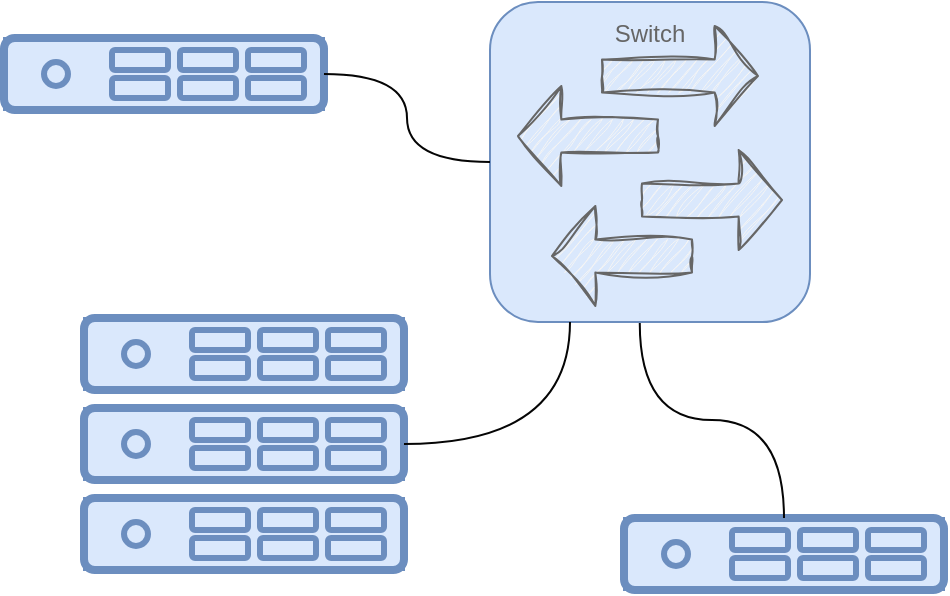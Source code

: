 <mxfile version="25.0.2">
  <diagram name="Seite-1" id="jk51XyNueaPlg8szj3Q_">
    <mxGraphModel dx="1430" dy="825" grid="1" gridSize="10" guides="1" tooltips="1" connect="1" arrows="1" fold="1" page="1" pageScale="1" pageWidth="827" pageHeight="1169" math="0" shadow="0">
      <root>
        <mxCell id="0" />
        <mxCell id="1" parent="0" />
        <mxCell id="iUI2MCQNHXwOpUdywdGW-1" value="" style="group;fillColor=#dae8fc;strokeColor=#6c8ebf;" vertex="1" connectable="0" parent="1">
          <mxGeometry x="480" y="440" width="160" height="36" as="geometry" />
        </mxCell>
        <mxCell id="iUI2MCQNHXwOpUdywdGW-2" value="" style="rounded=1;whiteSpace=wrap;html=1;strokeWidth=4;fillColor=#dae8fc;strokeColor=#6c8ebf;" vertex="1" parent="iUI2MCQNHXwOpUdywdGW-1">
          <mxGeometry width="160" height="36" as="geometry" />
        </mxCell>
        <mxCell id="iUI2MCQNHXwOpUdywdGW-3" value="" style="ellipse;whiteSpace=wrap;html=1;aspect=fixed;strokeWidth=3;fillColor=#dae8fc;strokeColor=#6c8ebf;" vertex="1" parent="iUI2MCQNHXwOpUdywdGW-1">
          <mxGeometry x="20" y="12" width="12" height="12" as="geometry" />
        </mxCell>
        <mxCell id="iUI2MCQNHXwOpUdywdGW-4" value="" style="rounded=1;whiteSpace=wrap;html=1;strokeWidth=3;fillColor=#dae8fc;strokeColor=#6c8ebf;" vertex="1" parent="iUI2MCQNHXwOpUdywdGW-1">
          <mxGeometry x="54" y="6" width="28" height="10" as="geometry" />
        </mxCell>
        <mxCell id="iUI2MCQNHXwOpUdywdGW-5" value="" style="rounded=1;whiteSpace=wrap;html=1;strokeWidth=3;fillColor=#dae8fc;strokeColor=#6c8ebf;" vertex="1" parent="iUI2MCQNHXwOpUdywdGW-1">
          <mxGeometry x="88" y="6" width="28" height="10" as="geometry" />
        </mxCell>
        <mxCell id="iUI2MCQNHXwOpUdywdGW-6" value="" style="rounded=1;whiteSpace=wrap;html=1;strokeWidth=3;fillColor=#dae8fc;strokeColor=#6c8ebf;" vertex="1" parent="iUI2MCQNHXwOpUdywdGW-1">
          <mxGeometry x="122" y="6" width="28" height="10" as="geometry" />
        </mxCell>
        <mxCell id="iUI2MCQNHXwOpUdywdGW-7" value="" style="rounded=1;whiteSpace=wrap;html=1;strokeWidth=3;fillColor=#dae8fc;strokeColor=#6c8ebf;" vertex="1" parent="iUI2MCQNHXwOpUdywdGW-1">
          <mxGeometry x="54" y="20" width="28" height="10" as="geometry" />
        </mxCell>
        <mxCell id="iUI2MCQNHXwOpUdywdGW-8" value="" style="rounded=1;whiteSpace=wrap;html=1;strokeWidth=3;fillColor=#dae8fc;strokeColor=#6c8ebf;" vertex="1" parent="iUI2MCQNHXwOpUdywdGW-1">
          <mxGeometry x="88" y="20" width="28" height="10" as="geometry" />
        </mxCell>
        <mxCell id="iUI2MCQNHXwOpUdywdGW-9" value="" style="rounded=1;whiteSpace=wrap;html=1;strokeWidth=3;fillColor=#dae8fc;strokeColor=#6c8ebf;" vertex="1" parent="iUI2MCQNHXwOpUdywdGW-1">
          <mxGeometry x="122" y="20" width="28" height="10" as="geometry" />
        </mxCell>
        <mxCell id="iUI2MCQNHXwOpUdywdGW-10" value="" style="group;fillColor=#dae8fc;strokeColor=#6c8ebf;" vertex="1" connectable="0" parent="1">
          <mxGeometry x="210" y="340" width="160" height="36" as="geometry" />
        </mxCell>
        <mxCell id="iUI2MCQNHXwOpUdywdGW-11" value="" style="rounded=1;whiteSpace=wrap;html=1;strokeWidth=4;fillColor=#dae8fc;strokeColor=#6c8ebf;" vertex="1" parent="iUI2MCQNHXwOpUdywdGW-10">
          <mxGeometry width="160" height="36" as="geometry" />
        </mxCell>
        <mxCell id="iUI2MCQNHXwOpUdywdGW-12" value="" style="ellipse;whiteSpace=wrap;html=1;aspect=fixed;strokeWidth=3;fillColor=#dae8fc;strokeColor=#6c8ebf;" vertex="1" parent="iUI2MCQNHXwOpUdywdGW-10">
          <mxGeometry x="20" y="12" width="12" height="12" as="geometry" />
        </mxCell>
        <mxCell id="iUI2MCQNHXwOpUdywdGW-13" value="" style="rounded=1;whiteSpace=wrap;html=1;strokeWidth=3;fillColor=#dae8fc;strokeColor=#6c8ebf;" vertex="1" parent="iUI2MCQNHXwOpUdywdGW-10">
          <mxGeometry x="54" y="6" width="28" height="10" as="geometry" />
        </mxCell>
        <mxCell id="iUI2MCQNHXwOpUdywdGW-14" value="" style="rounded=1;whiteSpace=wrap;html=1;strokeWidth=3;fillColor=#dae8fc;strokeColor=#6c8ebf;" vertex="1" parent="iUI2MCQNHXwOpUdywdGW-10">
          <mxGeometry x="88" y="6" width="28" height="10" as="geometry" />
        </mxCell>
        <mxCell id="iUI2MCQNHXwOpUdywdGW-15" value="" style="rounded=1;whiteSpace=wrap;html=1;strokeWidth=3;fillColor=#dae8fc;strokeColor=#6c8ebf;" vertex="1" parent="iUI2MCQNHXwOpUdywdGW-10">
          <mxGeometry x="122" y="6" width="28" height="10" as="geometry" />
        </mxCell>
        <mxCell id="iUI2MCQNHXwOpUdywdGW-16" value="" style="rounded=1;whiteSpace=wrap;html=1;strokeWidth=3;fillColor=#dae8fc;strokeColor=#6c8ebf;" vertex="1" parent="iUI2MCQNHXwOpUdywdGW-10">
          <mxGeometry x="54" y="20" width="28" height="10" as="geometry" />
        </mxCell>
        <mxCell id="iUI2MCQNHXwOpUdywdGW-17" value="" style="rounded=1;whiteSpace=wrap;html=1;strokeWidth=3;fillColor=#dae8fc;strokeColor=#6c8ebf;" vertex="1" parent="iUI2MCQNHXwOpUdywdGW-10">
          <mxGeometry x="88" y="20" width="28" height="10" as="geometry" />
        </mxCell>
        <mxCell id="iUI2MCQNHXwOpUdywdGW-18" value="" style="rounded=1;whiteSpace=wrap;html=1;strokeWidth=3;fillColor=#dae8fc;strokeColor=#6c8ebf;" vertex="1" parent="iUI2MCQNHXwOpUdywdGW-10">
          <mxGeometry x="122" y="20" width="28" height="10" as="geometry" />
        </mxCell>
        <mxCell id="iUI2MCQNHXwOpUdywdGW-19" value="" style="group;fillColor=#dae8fc;strokeColor=#6c8ebf;" vertex="1" connectable="0" parent="1">
          <mxGeometry x="210" y="385" width="160" height="36" as="geometry" />
        </mxCell>
        <mxCell id="iUI2MCQNHXwOpUdywdGW-20" value="" style="rounded=1;whiteSpace=wrap;html=1;strokeWidth=4;fillColor=#dae8fc;strokeColor=#6c8ebf;" vertex="1" parent="iUI2MCQNHXwOpUdywdGW-19">
          <mxGeometry width="160" height="36" as="geometry" />
        </mxCell>
        <mxCell id="iUI2MCQNHXwOpUdywdGW-21" value="" style="ellipse;whiteSpace=wrap;html=1;aspect=fixed;strokeWidth=3;fillColor=#dae8fc;strokeColor=#6c8ebf;" vertex="1" parent="iUI2MCQNHXwOpUdywdGW-19">
          <mxGeometry x="20" y="12" width="12" height="12" as="geometry" />
        </mxCell>
        <mxCell id="iUI2MCQNHXwOpUdywdGW-22" value="" style="rounded=1;whiteSpace=wrap;html=1;strokeWidth=3;fillColor=#dae8fc;strokeColor=#6c8ebf;" vertex="1" parent="iUI2MCQNHXwOpUdywdGW-19">
          <mxGeometry x="54" y="6" width="28" height="10" as="geometry" />
        </mxCell>
        <mxCell id="iUI2MCQNHXwOpUdywdGW-23" value="" style="rounded=1;whiteSpace=wrap;html=1;strokeWidth=3;fillColor=#dae8fc;strokeColor=#6c8ebf;" vertex="1" parent="iUI2MCQNHXwOpUdywdGW-19">
          <mxGeometry x="88" y="6" width="28" height="10" as="geometry" />
        </mxCell>
        <mxCell id="iUI2MCQNHXwOpUdywdGW-24" value="" style="rounded=1;whiteSpace=wrap;html=1;strokeWidth=3;fillColor=#dae8fc;strokeColor=#6c8ebf;" vertex="1" parent="iUI2MCQNHXwOpUdywdGW-19">
          <mxGeometry x="122" y="6" width="28" height="10" as="geometry" />
        </mxCell>
        <mxCell id="iUI2MCQNHXwOpUdywdGW-25" value="" style="rounded=1;whiteSpace=wrap;html=1;strokeWidth=3;fillColor=#dae8fc;strokeColor=#6c8ebf;" vertex="1" parent="iUI2MCQNHXwOpUdywdGW-19">
          <mxGeometry x="54" y="20" width="28" height="10" as="geometry" />
        </mxCell>
        <mxCell id="iUI2MCQNHXwOpUdywdGW-26" value="" style="rounded=1;whiteSpace=wrap;html=1;strokeWidth=3;fillColor=#dae8fc;strokeColor=#6c8ebf;" vertex="1" parent="iUI2MCQNHXwOpUdywdGW-19">
          <mxGeometry x="88" y="20" width="28" height="10" as="geometry" />
        </mxCell>
        <mxCell id="iUI2MCQNHXwOpUdywdGW-27" value="" style="rounded=1;whiteSpace=wrap;html=1;strokeWidth=3;fillColor=#dae8fc;strokeColor=#6c8ebf;" vertex="1" parent="iUI2MCQNHXwOpUdywdGW-19">
          <mxGeometry x="122" y="20" width="28" height="10" as="geometry" />
        </mxCell>
        <mxCell id="iUI2MCQNHXwOpUdywdGW-28" value="" style="group;fillColor=#dae8fc;strokeColor=#6c8ebf;" vertex="1" connectable="0" parent="1">
          <mxGeometry x="210" y="430" width="160" height="36" as="geometry" />
        </mxCell>
        <mxCell id="iUI2MCQNHXwOpUdywdGW-29" value="" style="rounded=1;whiteSpace=wrap;html=1;strokeWidth=4;fillColor=#dae8fc;strokeColor=#6c8ebf;" vertex="1" parent="iUI2MCQNHXwOpUdywdGW-28">
          <mxGeometry width="160" height="36" as="geometry" />
        </mxCell>
        <mxCell id="iUI2MCQNHXwOpUdywdGW-30" value="" style="ellipse;whiteSpace=wrap;html=1;aspect=fixed;strokeWidth=3;fillColor=#dae8fc;strokeColor=#6c8ebf;" vertex="1" parent="iUI2MCQNHXwOpUdywdGW-28">
          <mxGeometry x="20" y="12" width="12" height="12" as="geometry" />
        </mxCell>
        <mxCell id="iUI2MCQNHXwOpUdywdGW-31" value="" style="rounded=1;whiteSpace=wrap;html=1;strokeWidth=3;fillColor=#dae8fc;strokeColor=#6c8ebf;" vertex="1" parent="iUI2MCQNHXwOpUdywdGW-28">
          <mxGeometry x="54" y="6" width="28" height="10" as="geometry" />
        </mxCell>
        <mxCell id="iUI2MCQNHXwOpUdywdGW-32" value="" style="rounded=1;whiteSpace=wrap;html=1;strokeWidth=3;fillColor=#dae8fc;strokeColor=#6c8ebf;" vertex="1" parent="iUI2MCQNHXwOpUdywdGW-28">
          <mxGeometry x="88" y="6" width="28" height="10" as="geometry" />
        </mxCell>
        <mxCell id="iUI2MCQNHXwOpUdywdGW-33" value="" style="rounded=1;whiteSpace=wrap;html=1;strokeWidth=3;fillColor=#dae8fc;strokeColor=#6c8ebf;" vertex="1" parent="iUI2MCQNHXwOpUdywdGW-28">
          <mxGeometry x="122" y="6" width="28" height="10" as="geometry" />
        </mxCell>
        <mxCell id="iUI2MCQNHXwOpUdywdGW-34" value="" style="rounded=1;whiteSpace=wrap;html=1;strokeWidth=3;fillColor=#dae8fc;strokeColor=#6c8ebf;" vertex="1" parent="iUI2MCQNHXwOpUdywdGW-28">
          <mxGeometry x="54" y="20" width="28" height="10" as="geometry" />
        </mxCell>
        <mxCell id="iUI2MCQNHXwOpUdywdGW-35" value="" style="rounded=1;whiteSpace=wrap;html=1;strokeWidth=3;fillColor=#dae8fc;strokeColor=#6c8ebf;" vertex="1" parent="iUI2MCQNHXwOpUdywdGW-28">
          <mxGeometry x="88" y="20" width="28" height="10" as="geometry" />
        </mxCell>
        <mxCell id="iUI2MCQNHXwOpUdywdGW-36" value="" style="rounded=1;whiteSpace=wrap;html=1;strokeWidth=3;fillColor=#dae8fc;strokeColor=#6c8ebf;" vertex="1" parent="iUI2MCQNHXwOpUdywdGW-28">
          <mxGeometry x="122" y="20" width="28" height="10" as="geometry" />
        </mxCell>
        <mxCell id="iUI2MCQNHXwOpUdywdGW-37" value="&lt;font color=&quot;#666666&quot;&gt;Switch&lt;/font&gt;&lt;div&gt;&lt;font color=&quot;#666666&quot;&gt;&lt;br&gt;&lt;/font&gt;&lt;/div&gt;&lt;div&gt;&lt;font color=&quot;#666666&quot;&gt;&lt;br&gt;&lt;/font&gt;&lt;/div&gt;&lt;div&gt;&lt;font color=&quot;#666666&quot;&gt;&lt;br&gt;&lt;/font&gt;&lt;/div&gt;&lt;div&gt;&lt;font color=&quot;#666666&quot;&gt;&lt;br&gt;&lt;/font&gt;&lt;/div&gt;&lt;div&gt;&lt;font color=&quot;#666666&quot;&gt;&lt;br&gt;&lt;/font&gt;&lt;/div&gt;&lt;div&gt;&lt;font color=&quot;#666666&quot;&gt;&lt;br&gt;&lt;/font&gt;&lt;/div&gt;&lt;div&gt;&lt;font color=&quot;#666666&quot;&gt;&lt;br&gt;&lt;/font&gt;&lt;/div&gt;&lt;div&gt;&lt;font color=&quot;#666666&quot;&gt;&lt;br&gt;&lt;/font&gt;&lt;/div&gt;&lt;div&gt;&lt;br&gt;&lt;/div&gt;" style="rounded=1;whiteSpace=wrap;html=1;fillColor=#dae8fc;strokeColor=#6c8ebf;container=0;" vertex="1" parent="1">
          <mxGeometry x="413" y="182" width="160" height="160" as="geometry" />
        </mxCell>
        <mxCell id="iUI2MCQNHXwOpUdywdGW-38" value="" style="html=1;shadow=0;dashed=0;align=center;verticalAlign=middle;shape=mxgraph.arrows2.arrow;dy=0.67;dx=21.67;direction=north;notch=0;strokeColor=#666666;rotation=90;fillColor=#f5f5f5;sketch=1;curveFitting=1;jiggle=2;fontColor=#333333;container=0;" vertex="1" parent="1">
          <mxGeometry x="483" y="180" width="50" height="78" as="geometry" />
        </mxCell>
        <mxCell id="iUI2MCQNHXwOpUdywdGW-39" value="" style="html=1;shadow=0;dashed=0;align=center;verticalAlign=middle;shape=mxgraph.arrows2.arrow;dy=0.67;dx=21.67;direction=north;notch=0;strokeColor=#666666;rotation=90;fillColor=#f5f5f5;fontColor=#333333;sketch=1;curveFitting=1;jiggle=2;container=0;" vertex="1" parent="1">
          <mxGeometry x="499" y="246" width="50" height="70" as="geometry" />
        </mxCell>
        <mxCell id="iUI2MCQNHXwOpUdywdGW-40" value="" style="html=1;shadow=0;dashed=0;align=center;verticalAlign=middle;shape=mxgraph.arrows2.arrow;dy=0.67;dx=21.67;direction=north;notch=0;strokeColor=#666666;rotation=-90;fillColor=#f5f5f5;fontColor=#333333;sketch=1;curveFitting=1;jiggle=2;container=0;" vertex="1" parent="1">
          <mxGeometry x="437" y="214" width="50" height="70" as="geometry" />
        </mxCell>
        <mxCell id="iUI2MCQNHXwOpUdywdGW-41" value="" style="html=1;shadow=0;dashed=0;align=center;verticalAlign=middle;shape=mxgraph.arrows2.arrow;dy=0.67;dx=21.67;direction=north;notch=0;strokeColor=#666666;rotation=-90;fillColor=#f5f5f5;fontColor=#333333;sketch=1;curveFitting=1;jiggle=2;container=0;" vertex="1" parent="1">
          <mxGeometry x="454" y="274" width="50" height="70" as="geometry" />
        </mxCell>
        <mxCell id="iUI2MCQNHXwOpUdywdGW-42" value="" style="group;fillColor=#dae8fc;strokeColor=#6c8ebf;" vertex="1" connectable="0" parent="1">
          <mxGeometry x="170" y="200" width="160" height="36" as="geometry" />
        </mxCell>
        <mxCell id="iUI2MCQNHXwOpUdywdGW-43" value="" style="rounded=1;whiteSpace=wrap;html=1;strokeWidth=4;fillColor=#dae8fc;strokeColor=#6c8ebf;" vertex="1" parent="iUI2MCQNHXwOpUdywdGW-42">
          <mxGeometry width="160" height="36" as="geometry" />
        </mxCell>
        <mxCell id="iUI2MCQNHXwOpUdywdGW-44" value="" style="ellipse;whiteSpace=wrap;html=1;aspect=fixed;strokeWidth=3;fillColor=#dae8fc;strokeColor=#6c8ebf;" vertex="1" parent="iUI2MCQNHXwOpUdywdGW-42">
          <mxGeometry x="20" y="12" width="12" height="12" as="geometry" />
        </mxCell>
        <mxCell id="iUI2MCQNHXwOpUdywdGW-45" value="" style="rounded=1;whiteSpace=wrap;html=1;strokeWidth=3;fillColor=#dae8fc;strokeColor=#6c8ebf;" vertex="1" parent="iUI2MCQNHXwOpUdywdGW-42">
          <mxGeometry x="54" y="6" width="28" height="10" as="geometry" />
        </mxCell>
        <mxCell id="iUI2MCQNHXwOpUdywdGW-46" value="" style="rounded=1;whiteSpace=wrap;html=1;strokeWidth=3;fillColor=#dae8fc;strokeColor=#6c8ebf;" vertex="1" parent="iUI2MCQNHXwOpUdywdGW-42">
          <mxGeometry x="88" y="6" width="28" height="10" as="geometry" />
        </mxCell>
        <mxCell id="iUI2MCQNHXwOpUdywdGW-47" value="" style="rounded=1;whiteSpace=wrap;html=1;strokeWidth=3;fillColor=#dae8fc;strokeColor=#6c8ebf;" vertex="1" parent="iUI2MCQNHXwOpUdywdGW-42">
          <mxGeometry x="122" y="6" width="28" height="10" as="geometry" />
        </mxCell>
        <mxCell id="iUI2MCQNHXwOpUdywdGW-48" value="" style="rounded=1;whiteSpace=wrap;html=1;strokeWidth=3;fillColor=#dae8fc;strokeColor=#6c8ebf;" vertex="1" parent="iUI2MCQNHXwOpUdywdGW-42">
          <mxGeometry x="54" y="20" width="28" height="10" as="geometry" />
        </mxCell>
        <mxCell id="iUI2MCQNHXwOpUdywdGW-49" value="" style="rounded=1;whiteSpace=wrap;html=1;strokeWidth=3;fillColor=#dae8fc;strokeColor=#6c8ebf;" vertex="1" parent="iUI2MCQNHXwOpUdywdGW-42">
          <mxGeometry x="88" y="20" width="28" height="10" as="geometry" />
        </mxCell>
        <mxCell id="iUI2MCQNHXwOpUdywdGW-50" value="" style="rounded=1;whiteSpace=wrap;html=1;strokeWidth=3;fillColor=#dae8fc;strokeColor=#6c8ebf;" vertex="1" parent="iUI2MCQNHXwOpUdywdGW-42">
          <mxGeometry x="122" y="20" width="28" height="10" as="geometry" />
        </mxCell>
        <mxCell id="iUI2MCQNHXwOpUdywdGW-51" style="edgeStyle=orthogonalEdgeStyle;rounded=0;orthogonalLoop=1;jettySize=auto;html=1;entryX=0.468;entryY=1.003;entryDx=0;entryDy=0;entryPerimeter=0;elbow=vertical;curved=1;strokeColor=#050505;endArrow=none;endFill=0;" edge="1" parent="1" source="iUI2MCQNHXwOpUdywdGW-2" target="iUI2MCQNHXwOpUdywdGW-37">
          <mxGeometry relative="1" as="geometry" />
        </mxCell>
        <mxCell id="iUI2MCQNHXwOpUdywdGW-52" style="edgeStyle=orthogonalEdgeStyle;rounded=0;orthogonalLoop=1;jettySize=auto;html=1;entryX=0.25;entryY=1;entryDx=0;entryDy=0;curved=1;strokeColor=#050505;endArrow=none;endFill=0;" edge="1" parent="1" source="iUI2MCQNHXwOpUdywdGW-20" target="iUI2MCQNHXwOpUdywdGW-37">
          <mxGeometry relative="1" as="geometry" />
        </mxCell>
        <mxCell id="iUI2MCQNHXwOpUdywdGW-53" style="edgeStyle=orthogonalEdgeStyle;rounded=0;orthogonalLoop=1;jettySize=auto;html=1;curved=1;strokeColor=#050505;endArrow=none;endFill=0;" edge="1" parent="1" source="iUI2MCQNHXwOpUdywdGW-43" target="iUI2MCQNHXwOpUdywdGW-37">
          <mxGeometry relative="1" as="geometry" />
        </mxCell>
      </root>
    </mxGraphModel>
  </diagram>
</mxfile>
